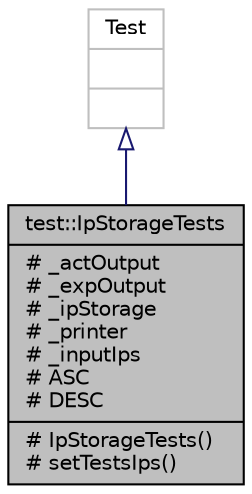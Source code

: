 digraph "test::IpStorageTests"
{
 // INTERACTIVE_SVG=YES
  edge [fontname="Helvetica",fontsize="10",labelfontname="Helvetica",labelfontsize="10"];
  node [fontname="Helvetica",fontsize="10",shape=record];
  Node0 [label="{test::IpStorageTests\n|# _actOutput\l# _expOutput\l# _ipStorage\l# _printer\l# _inputIps\l# ASC\l# DESC\l|# IpStorageTests()\l# setTestsIps()\l}",height=0.2,width=0.4,color="black", fillcolor="grey75", style="filled", fontcolor="black"];
  Node1 -> Node0 [dir="back",color="midnightblue",fontsize="10",style="solid",arrowtail="onormal",fontname="Helvetica"];
  Node1 [label="{Test\n||}",height=0.2,width=0.4,color="grey75", fillcolor="white", style="filled"];
}

